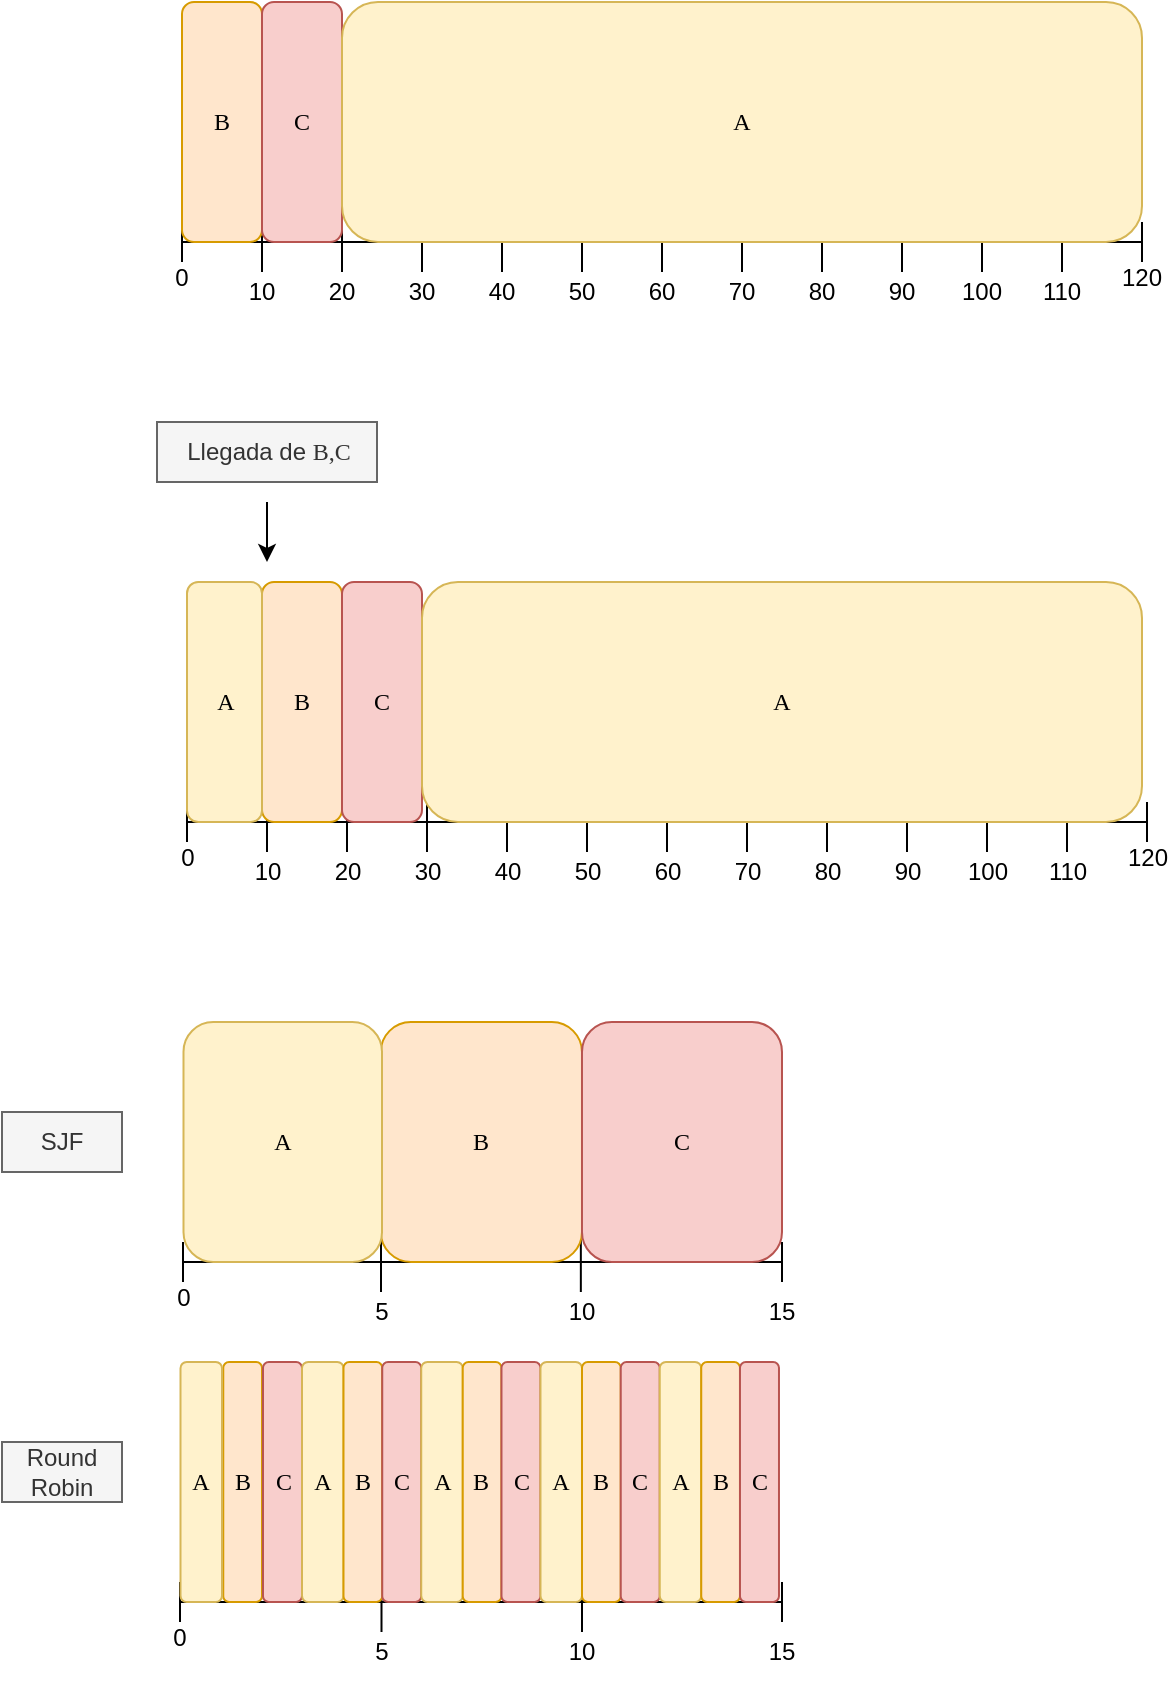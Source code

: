 <mxfile version="24.7.5" pages="4">
  <diagram name="Página-1" id="LgSZIwPZHX3n8RIb2UHG">
    <mxGraphModel dx="1050" dy="669" grid="1" gridSize="10" guides="1" tooltips="1" connect="1" arrows="1" fold="1" page="1" pageScale="1" pageWidth="827" pageHeight="1169" math="0" shadow="0">
      <root>
        <mxCell id="0" />
        <mxCell id="1" parent="0" />
        <mxCell id="OlrdK4PVdILElhbvQsTH-1" value="" style="shape=crossbar;whiteSpace=wrap;html=1;rounded=1;" parent="1" vertex="1">
          <mxGeometry x="160" y="310" width="480" height="20" as="geometry" />
        </mxCell>
        <mxCell id="OlrdK4PVdILElhbvQsTH-3" value="" style="endArrow=none;html=1;rounded=0;" parent="1" edge="1">
          <mxGeometry width="50" height="50" relative="1" as="geometry">
            <mxPoint x="200" y="335" as="sourcePoint" />
            <mxPoint x="200" y="305" as="targetPoint" />
          </mxGeometry>
        </mxCell>
        <mxCell id="OlrdK4PVdILElhbvQsTH-4" value="" style="endArrow=none;html=1;rounded=0;" parent="1" edge="1">
          <mxGeometry width="50" height="50" relative="1" as="geometry">
            <mxPoint x="240" y="335" as="sourcePoint" />
            <mxPoint x="240" y="305" as="targetPoint" />
          </mxGeometry>
        </mxCell>
        <mxCell id="OlrdK4PVdILElhbvQsTH-5" value="" style="endArrow=none;html=1;rounded=0;" parent="1" edge="1">
          <mxGeometry width="50" height="50" relative="1" as="geometry">
            <mxPoint x="280" y="335" as="sourcePoint" />
            <mxPoint x="280" y="305" as="targetPoint" />
          </mxGeometry>
        </mxCell>
        <mxCell id="OlrdK4PVdILElhbvQsTH-6" value="" style="endArrow=none;html=1;rounded=0;" parent="1" edge="1">
          <mxGeometry width="50" height="50" relative="1" as="geometry">
            <mxPoint x="320" y="335" as="sourcePoint" />
            <mxPoint x="320" y="305" as="targetPoint" />
          </mxGeometry>
        </mxCell>
        <mxCell id="OlrdK4PVdILElhbvQsTH-7" value="" style="endArrow=none;html=1;rounded=0;" parent="1" edge="1">
          <mxGeometry width="50" height="50" relative="1" as="geometry">
            <mxPoint x="360" y="335" as="sourcePoint" />
            <mxPoint x="360" y="305" as="targetPoint" />
          </mxGeometry>
        </mxCell>
        <mxCell id="OlrdK4PVdILElhbvQsTH-8" value="" style="endArrow=none;html=1;rounded=0;" parent="1" edge="1">
          <mxGeometry width="50" height="50" relative="1" as="geometry">
            <mxPoint x="400" y="335" as="sourcePoint" />
            <mxPoint x="400" y="305" as="targetPoint" />
          </mxGeometry>
        </mxCell>
        <mxCell id="OlrdK4PVdILElhbvQsTH-9" value="" style="endArrow=none;html=1;rounded=0;" parent="1" edge="1">
          <mxGeometry width="50" height="50" relative="1" as="geometry">
            <mxPoint x="440" y="335" as="sourcePoint" />
            <mxPoint x="440" y="305" as="targetPoint" />
          </mxGeometry>
        </mxCell>
        <mxCell id="OlrdK4PVdILElhbvQsTH-10" value="" style="endArrow=none;html=1;rounded=0;" parent="1" edge="1">
          <mxGeometry width="50" height="50" relative="1" as="geometry">
            <mxPoint x="480" y="335" as="sourcePoint" />
            <mxPoint x="480" y="305" as="targetPoint" />
          </mxGeometry>
        </mxCell>
        <mxCell id="OlrdK4PVdILElhbvQsTH-11" value="" style="endArrow=none;html=1;rounded=0;" parent="1" edge="1">
          <mxGeometry width="50" height="50" relative="1" as="geometry">
            <mxPoint x="520" y="335" as="sourcePoint" />
            <mxPoint x="520" y="305" as="targetPoint" />
          </mxGeometry>
        </mxCell>
        <mxCell id="OlrdK4PVdILElhbvQsTH-12" value="" style="endArrow=none;html=1;rounded=0;" parent="1" edge="1">
          <mxGeometry width="50" height="50" relative="1" as="geometry">
            <mxPoint x="560" y="335" as="sourcePoint" />
            <mxPoint x="560" y="305" as="targetPoint" />
          </mxGeometry>
        </mxCell>
        <mxCell id="OlrdK4PVdILElhbvQsTH-14" value="&lt;font face=&quot;Lucida Console&quot;&gt;B&lt;/font&gt;" style="rounded=1;whiteSpace=wrap;html=1;fillColor=#ffe6cc;strokeColor=#d79b00;" parent="1" vertex="1">
          <mxGeometry x="160" y="200" width="40" height="120" as="geometry" />
        </mxCell>
        <mxCell id="OlrdK4PVdILElhbvQsTH-15" value="&lt;font face=&quot;Lucida Console&quot;&gt;C&lt;/font&gt;" style="rounded=1;whiteSpace=wrap;html=1;fillColor=#f8cecc;strokeColor=#b85450;" parent="1" vertex="1">
          <mxGeometry x="200" y="200" width="40" height="120" as="geometry" />
        </mxCell>
        <mxCell id="OlrdK4PVdILElhbvQsTH-16" value="10" style="text;html=1;align=center;verticalAlign=middle;whiteSpace=wrap;rounded=0;" parent="1" vertex="1">
          <mxGeometry x="190" y="330" width="20" height="30" as="geometry" />
        </mxCell>
        <mxCell id="OlrdK4PVdILElhbvQsTH-18" value="20" style="text;html=1;align=center;verticalAlign=middle;whiteSpace=wrap;rounded=0;" parent="1" vertex="1">
          <mxGeometry x="230" y="330" width="20" height="30" as="geometry" />
        </mxCell>
        <mxCell id="OlrdK4PVdILElhbvQsTH-19" value="30" style="text;html=1;align=center;verticalAlign=middle;whiteSpace=wrap;rounded=0;" parent="1" vertex="1">
          <mxGeometry x="270" y="330" width="20" height="30" as="geometry" />
        </mxCell>
        <mxCell id="OlrdK4PVdILElhbvQsTH-20" value="40" style="text;html=1;align=center;verticalAlign=middle;whiteSpace=wrap;rounded=0;" parent="1" vertex="1">
          <mxGeometry x="310" y="330" width="20" height="30" as="geometry" />
        </mxCell>
        <mxCell id="OlrdK4PVdILElhbvQsTH-21" value="50" style="text;html=1;align=center;verticalAlign=middle;whiteSpace=wrap;rounded=0;" parent="1" vertex="1">
          <mxGeometry x="350" y="330" width="20" height="30" as="geometry" />
        </mxCell>
        <mxCell id="OlrdK4PVdILElhbvQsTH-22" value="60" style="text;html=1;align=center;verticalAlign=middle;whiteSpace=wrap;rounded=0;" parent="1" vertex="1">
          <mxGeometry x="390" y="330" width="20" height="30" as="geometry" />
        </mxCell>
        <mxCell id="OlrdK4PVdILElhbvQsTH-23" value="70" style="text;html=1;align=center;verticalAlign=middle;whiteSpace=wrap;rounded=0;" parent="1" vertex="1">
          <mxGeometry x="430" y="330" width="20" height="30" as="geometry" />
        </mxCell>
        <mxCell id="OlrdK4PVdILElhbvQsTH-24" value="80" style="text;html=1;align=center;verticalAlign=middle;whiteSpace=wrap;rounded=0;" parent="1" vertex="1">
          <mxGeometry x="470" y="330" width="20" height="30" as="geometry" />
        </mxCell>
        <mxCell id="OlrdK4PVdILElhbvQsTH-25" value="90" style="text;html=1;align=center;verticalAlign=middle;whiteSpace=wrap;rounded=0;" parent="1" vertex="1">
          <mxGeometry x="510" y="330" width="20" height="30" as="geometry" />
        </mxCell>
        <mxCell id="OlrdK4PVdILElhbvQsTH-26" value="100" style="text;html=1;align=center;verticalAlign=middle;whiteSpace=wrap;rounded=0;" parent="1" vertex="1">
          <mxGeometry x="550" y="330" width="20" height="30" as="geometry" />
        </mxCell>
        <mxCell id="OlrdK4PVdILElhbvQsTH-27" value="0" style="text;html=1;align=center;verticalAlign=middle;whiteSpace=wrap;rounded=0;" parent="1" vertex="1">
          <mxGeometry x="150" y="323" width="20" height="30" as="geometry" />
        </mxCell>
        <mxCell id="OlrdK4PVdILElhbvQsTH-28" value="" style="endArrow=none;html=1;rounded=0;" parent="1" edge="1">
          <mxGeometry width="50" height="50" relative="1" as="geometry">
            <mxPoint x="600" y="335" as="sourcePoint" />
            <mxPoint x="600" y="305" as="targetPoint" />
          </mxGeometry>
        </mxCell>
        <mxCell id="OlrdK4PVdILElhbvQsTH-30" value="110" style="text;html=1;align=center;verticalAlign=middle;whiteSpace=wrap;rounded=0;" parent="1" vertex="1">
          <mxGeometry x="590" y="330" width="20" height="30" as="geometry" />
        </mxCell>
        <mxCell id="OlrdK4PVdILElhbvQsTH-31" value="120" style="text;html=1;align=center;verticalAlign=middle;whiteSpace=wrap;rounded=0;" parent="1" vertex="1">
          <mxGeometry x="630" y="323" width="20" height="30" as="geometry" />
        </mxCell>
        <mxCell id="OlrdK4PVdILElhbvQsTH-13" value="&lt;font face=&quot;Lucida Console&quot;&gt;A&lt;/font&gt;" style="rounded=1;whiteSpace=wrap;html=1;fillColor=#fff2cc;strokeColor=#d6b656;" parent="1" vertex="1">
          <mxGeometry x="240" y="200" width="400" height="120" as="geometry" />
        </mxCell>
        <mxCell id="OlrdK4PVdILElhbvQsTH-32" value="" style="shape=crossbar;whiteSpace=wrap;html=1;rounded=1;" parent="1" vertex="1">
          <mxGeometry x="162.5" y="600" width="480" height="20" as="geometry" />
        </mxCell>
        <mxCell id="OlrdK4PVdILElhbvQsTH-33" value="" style="endArrow=none;html=1;rounded=0;" parent="1" edge="1">
          <mxGeometry width="50" height="50" relative="1" as="geometry">
            <mxPoint x="202.5" y="625" as="sourcePoint" />
            <mxPoint x="202.5" y="595" as="targetPoint" />
          </mxGeometry>
        </mxCell>
        <mxCell id="OlrdK4PVdILElhbvQsTH-34" value="" style="endArrow=none;html=1;rounded=0;" parent="1" edge="1">
          <mxGeometry width="50" height="50" relative="1" as="geometry">
            <mxPoint x="242.5" y="625" as="sourcePoint" />
            <mxPoint x="242.5" y="595" as="targetPoint" />
          </mxGeometry>
        </mxCell>
        <mxCell id="OlrdK4PVdILElhbvQsTH-35" value="" style="endArrow=none;html=1;rounded=0;" parent="1" edge="1">
          <mxGeometry width="50" height="50" relative="1" as="geometry">
            <mxPoint x="282.5" y="625" as="sourcePoint" />
            <mxPoint x="282.5" y="595" as="targetPoint" />
          </mxGeometry>
        </mxCell>
        <mxCell id="OlrdK4PVdILElhbvQsTH-36" value="" style="endArrow=none;html=1;rounded=0;" parent="1" edge="1">
          <mxGeometry width="50" height="50" relative="1" as="geometry">
            <mxPoint x="322.5" y="625" as="sourcePoint" />
            <mxPoint x="322.5" y="595" as="targetPoint" />
          </mxGeometry>
        </mxCell>
        <mxCell id="OlrdK4PVdILElhbvQsTH-37" value="" style="endArrow=none;html=1;rounded=0;" parent="1" edge="1">
          <mxGeometry width="50" height="50" relative="1" as="geometry">
            <mxPoint x="362.5" y="625" as="sourcePoint" />
            <mxPoint x="362.5" y="595" as="targetPoint" />
          </mxGeometry>
        </mxCell>
        <mxCell id="OlrdK4PVdILElhbvQsTH-38" value="" style="endArrow=none;html=1;rounded=0;" parent="1" edge="1">
          <mxGeometry width="50" height="50" relative="1" as="geometry">
            <mxPoint x="402.5" y="625" as="sourcePoint" />
            <mxPoint x="402.5" y="595" as="targetPoint" />
          </mxGeometry>
        </mxCell>
        <mxCell id="OlrdK4PVdILElhbvQsTH-39" value="" style="endArrow=none;html=1;rounded=0;" parent="1" edge="1">
          <mxGeometry width="50" height="50" relative="1" as="geometry">
            <mxPoint x="442.5" y="625" as="sourcePoint" />
            <mxPoint x="442.5" y="595" as="targetPoint" />
          </mxGeometry>
        </mxCell>
        <mxCell id="OlrdK4PVdILElhbvQsTH-40" value="" style="endArrow=none;html=1;rounded=0;" parent="1" edge="1">
          <mxGeometry width="50" height="50" relative="1" as="geometry">
            <mxPoint x="482.5" y="625" as="sourcePoint" />
            <mxPoint x="482.5" y="595" as="targetPoint" />
          </mxGeometry>
        </mxCell>
        <mxCell id="OlrdK4PVdILElhbvQsTH-41" value="" style="endArrow=none;html=1;rounded=0;" parent="1" edge="1">
          <mxGeometry width="50" height="50" relative="1" as="geometry">
            <mxPoint x="522.5" y="625" as="sourcePoint" />
            <mxPoint x="522.5" y="595" as="targetPoint" />
          </mxGeometry>
        </mxCell>
        <mxCell id="OlrdK4PVdILElhbvQsTH-42" value="" style="endArrow=none;html=1;rounded=0;" parent="1" edge="1">
          <mxGeometry width="50" height="50" relative="1" as="geometry">
            <mxPoint x="562.5" y="625" as="sourcePoint" />
            <mxPoint x="562.5" y="595" as="targetPoint" />
          </mxGeometry>
        </mxCell>
        <mxCell id="OlrdK4PVdILElhbvQsTH-43" value="&lt;font face=&quot;Lucida Console&quot;&gt;B&lt;/font&gt;" style="rounded=1;whiteSpace=wrap;html=1;fillColor=#ffe6cc;strokeColor=#d79b00;" parent="1" vertex="1">
          <mxGeometry x="200" y="490" width="40" height="120" as="geometry" />
        </mxCell>
        <mxCell id="OlrdK4PVdILElhbvQsTH-44" value="&lt;font face=&quot;Lucida Console&quot;&gt;C&lt;/font&gt;" style="rounded=1;whiteSpace=wrap;html=1;fillColor=#f8cecc;strokeColor=#b85450;" parent="1" vertex="1">
          <mxGeometry x="240" y="490" width="40" height="120" as="geometry" />
        </mxCell>
        <mxCell id="OlrdK4PVdILElhbvQsTH-45" value="10" style="text;html=1;align=center;verticalAlign=middle;whiteSpace=wrap;rounded=0;" parent="1" vertex="1">
          <mxGeometry x="192.5" y="620" width="20" height="30" as="geometry" />
        </mxCell>
        <mxCell id="OlrdK4PVdILElhbvQsTH-46" value="20" style="text;html=1;align=center;verticalAlign=middle;whiteSpace=wrap;rounded=0;" parent="1" vertex="1">
          <mxGeometry x="232.5" y="620" width="20" height="30" as="geometry" />
        </mxCell>
        <mxCell id="OlrdK4PVdILElhbvQsTH-47" value="30" style="text;html=1;align=center;verticalAlign=middle;whiteSpace=wrap;rounded=0;" parent="1" vertex="1">
          <mxGeometry x="272.5" y="620" width="20" height="30" as="geometry" />
        </mxCell>
        <mxCell id="OlrdK4PVdILElhbvQsTH-48" value="40" style="text;html=1;align=center;verticalAlign=middle;whiteSpace=wrap;rounded=0;" parent="1" vertex="1">
          <mxGeometry x="312.5" y="620" width="20" height="30" as="geometry" />
        </mxCell>
        <mxCell id="OlrdK4PVdILElhbvQsTH-49" value="50" style="text;html=1;align=center;verticalAlign=middle;whiteSpace=wrap;rounded=0;" parent="1" vertex="1">
          <mxGeometry x="352.5" y="620" width="20" height="30" as="geometry" />
        </mxCell>
        <mxCell id="OlrdK4PVdILElhbvQsTH-50" value="60" style="text;html=1;align=center;verticalAlign=middle;whiteSpace=wrap;rounded=0;" parent="1" vertex="1">
          <mxGeometry x="392.5" y="620" width="20" height="30" as="geometry" />
        </mxCell>
        <mxCell id="OlrdK4PVdILElhbvQsTH-51" value="70" style="text;html=1;align=center;verticalAlign=middle;whiteSpace=wrap;rounded=0;" parent="1" vertex="1">
          <mxGeometry x="432.5" y="620" width="20" height="30" as="geometry" />
        </mxCell>
        <mxCell id="OlrdK4PVdILElhbvQsTH-52" value="80" style="text;html=1;align=center;verticalAlign=middle;whiteSpace=wrap;rounded=0;" parent="1" vertex="1">
          <mxGeometry x="472.5" y="620" width="20" height="30" as="geometry" />
        </mxCell>
        <mxCell id="OlrdK4PVdILElhbvQsTH-53" value="90" style="text;html=1;align=center;verticalAlign=middle;whiteSpace=wrap;rounded=0;" parent="1" vertex="1">
          <mxGeometry x="512.5" y="620" width="20" height="30" as="geometry" />
        </mxCell>
        <mxCell id="OlrdK4PVdILElhbvQsTH-54" value="100" style="text;html=1;align=center;verticalAlign=middle;whiteSpace=wrap;rounded=0;" parent="1" vertex="1">
          <mxGeometry x="552.5" y="620" width="20" height="30" as="geometry" />
        </mxCell>
        <mxCell id="OlrdK4PVdILElhbvQsTH-55" value="0" style="text;html=1;align=center;verticalAlign=middle;whiteSpace=wrap;rounded=0;" parent="1" vertex="1">
          <mxGeometry x="152.5" y="613" width="20" height="30" as="geometry" />
        </mxCell>
        <mxCell id="OlrdK4PVdILElhbvQsTH-56" value="" style="endArrow=none;html=1;rounded=0;" parent="1" edge="1">
          <mxGeometry width="50" height="50" relative="1" as="geometry">
            <mxPoint x="602.5" y="625" as="sourcePoint" />
            <mxPoint x="602.5" y="595" as="targetPoint" />
          </mxGeometry>
        </mxCell>
        <mxCell id="OlrdK4PVdILElhbvQsTH-57" value="110" style="text;html=1;align=center;verticalAlign=middle;whiteSpace=wrap;rounded=0;" parent="1" vertex="1">
          <mxGeometry x="592.5" y="620" width="20" height="30" as="geometry" />
        </mxCell>
        <mxCell id="OlrdK4PVdILElhbvQsTH-58" value="120" style="text;html=1;align=center;verticalAlign=middle;whiteSpace=wrap;rounded=0;" parent="1" vertex="1">
          <mxGeometry x="632.5" y="613" width="20" height="30" as="geometry" />
        </mxCell>
        <mxCell id="OlrdK4PVdILElhbvQsTH-59" value="&lt;font face=&quot;Lucida Console&quot;&gt;A&lt;/font&gt;" style="rounded=1;whiteSpace=wrap;html=1;fillColor=#fff2cc;strokeColor=#d6b656;" parent="1" vertex="1">
          <mxGeometry x="162.5" y="490" width="37.5" height="120" as="geometry" />
        </mxCell>
        <mxCell id="OlrdK4PVdILElhbvQsTH-60" value="" style="endArrow=classic;html=1;rounded=0;" parent="1" edge="1">
          <mxGeometry width="50" height="50" relative="1" as="geometry">
            <mxPoint x="202.5" y="450" as="sourcePoint" />
            <mxPoint x="202.5" y="480" as="targetPoint" />
          </mxGeometry>
        </mxCell>
        <mxCell id="OlrdK4PVdILElhbvQsTH-61" value="Llegada de &lt;font face=&quot;Lucida Console&quot;&gt;B,C&lt;/font&gt;" style="text;html=1;align=center;verticalAlign=middle;resizable=0;points=[];autosize=1;strokeColor=#666666;fillColor=#f5f5f5;fontColor=#333333;" parent="1" vertex="1">
          <mxGeometry x="147.5" y="410" width="110" height="30" as="geometry" />
        </mxCell>
        <mxCell id="UTaSmqQbQFND8Rc4DFwr-1" value="&lt;font face=&quot;Lucida Console&quot;&gt;A&lt;/font&gt;" style="rounded=1;whiteSpace=wrap;html=1;fillColor=#fff2cc;strokeColor=#d6b656;" vertex="1" parent="1">
          <mxGeometry x="280" y="490" width="360" height="120" as="geometry" />
        </mxCell>
        <mxCell id="UTaSmqQbQFND8Rc4DFwr-2" value="" style="shape=crossbar;whiteSpace=wrap;html=1;rounded=1;" vertex="1" parent="1">
          <mxGeometry x="160.5" y="820" width="299.5" height="20" as="geometry" />
        </mxCell>
        <mxCell id="UTaSmqQbQFND8Rc4DFwr-4" value="" style="endArrow=none;html=1;rounded=0;" edge="1" parent="1">
          <mxGeometry width="50" height="50" relative="1" as="geometry">
            <mxPoint x="259.5" y="845" as="sourcePoint" />
            <mxPoint x="259.5" y="815" as="targetPoint" />
          </mxGeometry>
        </mxCell>
        <mxCell id="UTaSmqQbQFND8Rc4DFwr-6" value="" style="endArrow=none;html=1;rounded=0;" edge="1" parent="1">
          <mxGeometry width="50" height="50" relative="1" as="geometry">
            <mxPoint x="359.42" y="845" as="sourcePoint" />
            <mxPoint x="359.42" y="815" as="targetPoint" />
          </mxGeometry>
        </mxCell>
        <mxCell id="UTaSmqQbQFND8Rc4DFwr-13" value="&lt;font face=&quot;Lucida Console&quot;&gt;B&lt;/font&gt;" style="rounded=1;whiteSpace=wrap;html=1;fillColor=#ffe6cc;strokeColor=#d79b00;" vertex="1" parent="1">
          <mxGeometry x="259.37" y="710" width="100.63" height="120" as="geometry" />
        </mxCell>
        <mxCell id="UTaSmqQbQFND8Rc4DFwr-14" value="&lt;font face=&quot;Lucida Console&quot;&gt;C&lt;/font&gt;" style="rounded=1;whiteSpace=wrap;html=1;fillColor=#f8cecc;strokeColor=#b85450;" vertex="1" parent="1">
          <mxGeometry x="359.99" y="710" width="100.01" height="120" as="geometry" />
        </mxCell>
        <mxCell id="UTaSmqQbQFND8Rc4DFwr-16" value="5" style="text;html=1;align=center;verticalAlign=middle;whiteSpace=wrap;rounded=0;" vertex="1" parent="1">
          <mxGeometry x="249.75" y="840" width="20" height="30" as="geometry" />
        </mxCell>
        <mxCell id="UTaSmqQbQFND8Rc4DFwr-18" value="10" style="text;html=1;align=center;verticalAlign=middle;whiteSpace=wrap;rounded=0;" vertex="1" parent="1">
          <mxGeometry x="350" y="840" width="20" height="30" as="geometry" />
        </mxCell>
        <mxCell id="UTaSmqQbQFND8Rc4DFwr-20" value="15" style="text;html=1;align=center;verticalAlign=middle;whiteSpace=wrap;rounded=0;" vertex="1" parent="1">
          <mxGeometry x="450" y="840" width="20" height="30" as="geometry" />
        </mxCell>
        <mxCell id="UTaSmqQbQFND8Rc4DFwr-25" value="0" style="text;html=1;align=center;verticalAlign=middle;whiteSpace=wrap;rounded=0;" vertex="1" parent="1">
          <mxGeometry x="150.5" y="833" width="20" height="30" as="geometry" />
        </mxCell>
        <mxCell id="UTaSmqQbQFND8Rc4DFwr-29" value="&lt;font face=&quot;Lucida Console&quot;&gt;A&lt;/font&gt;" style="rounded=1;whiteSpace=wrap;html=1;fillColor=#fff2cc;strokeColor=#d6b656;" vertex="1" parent="1">
          <mxGeometry x="160.75" y="710" width="99.25" height="120" as="geometry" />
        </mxCell>
        <mxCell id="UTaSmqQbQFND8Rc4DFwr-30" value="" style="shape=crossbar;whiteSpace=wrap;html=1;rounded=1;" vertex="1" parent="1">
          <mxGeometry x="159" y="990" width="301" height="20" as="geometry" />
        </mxCell>
        <mxCell id="UTaSmqQbQFND8Rc4DFwr-32" value="" style="endArrow=none;html=1;rounded=0;" edge="1" parent="1">
          <mxGeometry width="50" height="50" relative="1" as="geometry">
            <mxPoint x="259.75" y="1015" as="sourcePoint" />
            <mxPoint x="259.75" y="985" as="targetPoint" />
          </mxGeometry>
        </mxCell>
        <mxCell id="UTaSmqQbQFND8Rc4DFwr-34" value="" style="endArrow=none;html=1;rounded=0;" edge="1" parent="1">
          <mxGeometry width="50" height="50" relative="1" as="geometry">
            <mxPoint x="360" y="1015" as="sourcePoint" />
            <mxPoint x="360" y="985" as="targetPoint" />
          </mxGeometry>
        </mxCell>
        <mxCell id="UTaSmqQbQFND8Rc4DFwr-38" value="&lt;font face=&quot;Lucida Console&quot;&gt;B&lt;/font&gt;" style="rounded=1;whiteSpace=wrap;html=1;fillColor=#ffe6cc;strokeColor=#d79b00;" vertex="1" parent="1">
          <mxGeometry x="180.63" y="880" width="19.37" height="120" as="geometry" />
        </mxCell>
        <mxCell id="UTaSmqQbQFND8Rc4DFwr-39" value="&lt;font face=&quot;Lucida Console&quot;&gt;C&lt;/font&gt;" style="rounded=1;whiteSpace=wrap;html=1;fillColor=#f8cecc;strokeColor=#b85450;" vertex="1" parent="1">
          <mxGeometry x="200.5" y="880" width="19.5" height="120" as="geometry" />
        </mxCell>
        <mxCell id="UTaSmqQbQFND8Rc4DFwr-40" value="5" style="text;html=1;align=center;verticalAlign=middle;whiteSpace=wrap;rounded=0;" vertex="1" parent="1">
          <mxGeometry x="249.75" y="1010" width="20" height="30" as="geometry" />
        </mxCell>
        <mxCell id="UTaSmqQbQFND8Rc4DFwr-41" value="10" style="text;html=1;align=center;verticalAlign=middle;whiteSpace=wrap;rounded=0;" vertex="1" parent="1">
          <mxGeometry x="350" y="1010" width="20" height="30" as="geometry" />
        </mxCell>
        <mxCell id="UTaSmqQbQFND8Rc4DFwr-42" value="15" style="text;html=1;align=center;verticalAlign=middle;whiteSpace=wrap;rounded=0;" vertex="1" parent="1">
          <mxGeometry x="450" y="1010" width="20" height="30" as="geometry" />
        </mxCell>
        <mxCell id="UTaSmqQbQFND8Rc4DFwr-43" value="0" style="text;html=1;align=center;verticalAlign=middle;whiteSpace=wrap;rounded=0;" vertex="1" parent="1">
          <mxGeometry x="149" y="1003" width="20" height="30" as="geometry" />
        </mxCell>
        <mxCell id="UTaSmqQbQFND8Rc4DFwr-44" value="&lt;font face=&quot;Lucida Console&quot;&gt;A&lt;/font&gt;" style="rounded=1;whiteSpace=wrap;html=1;fillColor=#fff2cc;strokeColor=#d6b656;" vertex="1" parent="1">
          <mxGeometry x="159.25" y="880" width="20.75" height="120" as="geometry" />
        </mxCell>
        <mxCell id="UTaSmqQbQFND8Rc4DFwr-45" value="&lt;font face=&quot;Lucida Console&quot;&gt;A&lt;/font&gt;" style="rounded=1;whiteSpace=wrap;html=1;fillColor=#fff2cc;strokeColor=#d6b656;" vertex="1" parent="1">
          <mxGeometry x="220" y="880" width="20.75" height="120" as="geometry" />
        </mxCell>
        <mxCell id="UTaSmqQbQFND8Rc4DFwr-48" value="&lt;font face=&quot;Lucida Console&quot;&gt;B&lt;/font&gt;" style="rounded=1;whiteSpace=wrap;html=1;fillColor=#ffe6cc;strokeColor=#d79b00;" vertex="1" parent="1">
          <mxGeometry x="240.75" y="880" width="19.37" height="120" as="geometry" />
        </mxCell>
        <mxCell id="UTaSmqQbQFND8Rc4DFwr-49" value="&lt;font face=&quot;Lucida Console&quot;&gt;C&lt;/font&gt;" style="rounded=1;whiteSpace=wrap;html=1;fillColor=#f8cecc;strokeColor=#b85450;" vertex="1" parent="1">
          <mxGeometry x="260.12" y="880" width="19.5" height="120" as="geometry" />
        </mxCell>
        <mxCell id="UTaSmqQbQFND8Rc4DFwr-50" value="&lt;font face=&quot;Lucida Console&quot;&gt;A&lt;/font&gt;" style="rounded=1;whiteSpace=wrap;html=1;fillColor=#fff2cc;strokeColor=#d6b656;" vertex="1" parent="1">
          <mxGeometry x="279.62" y="880" width="20.75" height="120" as="geometry" />
        </mxCell>
        <mxCell id="UTaSmqQbQFND8Rc4DFwr-51" value="&lt;font face=&quot;Lucida Console&quot;&gt;B&lt;/font&gt;" style="rounded=1;whiteSpace=wrap;html=1;fillColor=#ffe6cc;strokeColor=#d79b00;" vertex="1" parent="1">
          <mxGeometry x="300.37" y="880" width="19.37" height="120" as="geometry" />
        </mxCell>
        <mxCell id="UTaSmqQbQFND8Rc4DFwr-52" value="&lt;font face=&quot;Lucida Console&quot;&gt;C&lt;/font&gt;" style="rounded=1;whiteSpace=wrap;html=1;fillColor=#f8cecc;strokeColor=#b85450;" vertex="1" parent="1">
          <mxGeometry x="319.74" y="880" width="19.5" height="120" as="geometry" />
        </mxCell>
        <mxCell id="UTaSmqQbQFND8Rc4DFwr-53" value="&lt;font face=&quot;Lucida Console&quot;&gt;A&lt;/font&gt;" style="rounded=1;whiteSpace=wrap;html=1;fillColor=#fff2cc;strokeColor=#d6b656;" vertex="1" parent="1">
          <mxGeometry x="339.24" y="880" width="20.75" height="120" as="geometry" />
        </mxCell>
        <mxCell id="UTaSmqQbQFND8Rc4DFwr-54" value="&lt;font face=&quot;Lucida Console&quot;&gt;B&lt;/font&gt;" style="rounded=1;whiteSpace=wrap;html=1;fillColor=#ffe6cc;strokeColor=#d79b00;" vertex="1" parent="1">
          <mxGeometry x="360" y="880" width="19.37" height="120" as="geometry" />
        </mxCell>
        <mxCell id="UTaSmqQbQFND8Rc4DFwr-55" value="&lt;font face=&quot;Lucida Console&quot;&gt;C&lt;/font&gt;" style="rounded=1;whiteSpace=wrap;html=1;fillColor=#f8cecc;strokeColor=#b85450;" vertex="1" parent="1">
          <mxGeometry x="379.37" y="880" width="19.5" height="120" as="geometry" />
        </mxCell>
        <mxCell id="UTaSmqQbQFND8Rc4DFwr-56" value="&lt;font face=&quot;Lucida Console&quot;&gt;A&lt;/font&gt;" style="rounded=1;whiteSpace=wrap;html=1;fillColor=#fff2cc;strokeColor=#d6b656;" vertex="1" parent="1">
          <mxGeometry x="398.87" y="880" width="20.75" height="120" as="geometry" />
        </mxCell>
        <mxCell id="UTaSmqQbQFND8Rc4DFwr-57" value="&lt;font face=&quot;Lucida Console&quot;&gt;B&lt;/font&gt;" style="rounded=1;whiteSpace=wrap;html=1;fillColor=#ffe6cc;strokeColor=#d79b00;" vertex="1" parent="1">
          <mxGeometry x="419.62" y="880" width="19.37" height="120" as="geometry" />
        </mxCell>
        <mxCell id="UTaSmqQbQFND8Rc4DFwr-58" value="&lt;font face=&quot;Lucida Console&quot;&gt;C&lt;/font&gt;" style="rounded=1;whiteSpace=wrap;html=1;fillColor=#f8cecc;strokeColor=#b85450;" vertex="1" parent="1">
          <mxGeometry x="438.99" y="880" width="19.5" height="120" as="geometry" />
        </mxCell>
        <mxCell id="UTaSmqQbQFND8Rc4DFwr-59" value="SJF" style="text;html=1;align=center;verticalAlign=middle;whiteSpace=wrap;rounded=0;fillColor=#f5f5f5;fontColor=#333333;strokeColor=#666666;" vertex="1" parent="1">
          <mxGeometry x="70" y="755" width="60" height="30" as="geometry" />
        </mxCell>
        <mxCell id="UTaSmqQbQFND8Rc4DFwr-60" value="Round&lt;div&gt;Robin&lt;/div&gt;" style="text;html=1;align=center;verticalAlign=middle;whiteSpace=wrap;rounded=0;fillColor=#f5f5f5;fontColor=#333333;strokeColor=#666666;" vertex="1" parent="1">
          <mxGeometry x="70" y="920" width="60" height="30" as="geometry" />
        </mxCell>
      </root>
    </mxGraphModel>
  </diagram>
  <diagram id="p7VXdnFY7JI430OSjV61" name="Página-2">
    <mxGraphModel dx="1050" dy="669" grid="1" gridSize="10" guides="1" tooltips="1" connect="1" arrows="1" fold="1" page="1" pageScale="1" pageWidth="827" pageHeight="1169" math="0" shadow="0">
      <root>
        <mxCell id="0" />
        <mxCell id="1" parent="0" />
        <mxCell id="XL9J9da8sM1dqb_eJxk7-1" value="&lt;div&gt;&lt;br&gt;&lt;/div&gt;&lt;div&gt;&lt;b&gt;free()&lt;/b&gt;&lt;/div&gt;" style="rounded=0;whiteSpace=wrap;html=1;fillColor=#f5f5f5;fontColor=#333333;strokeColor=#666666;" vertex="1" parent="1">
          <mxGeometry x="240" y="200" width="160" height="240" as="geometry" />
        </mxCell>
        <mxCell id="XL9J9da8sM1dqb_eJxk7-11" style="edgeStyle=orthogonalEdgeStyle;rounded=0;orthogonalLoop=1;jettySize=auto;html=1;exitX=1;exitY=0.5;exitDx=0;exitDy=0;entryX=0;entryY=0.5;entryDx=0;entryDy=0;" edge="1" parent="1" source="XL9J9da8sM1dqb_eJxk7-2" target="XL9J9da8sM1dqb_eJxk7-8">
          <mxGeometry relative="1" as="geometry" />
        </mxCell>
        <mxCell id="XL9J9da8sM1dqb_eJxk7-2" value="&lt;b&gt;Código del Programa&lt;/b&gt;" style="rounded=0;whiteSpace=wrap;html=1;fillColor=#ffe6cc;strokeColor=#d79b00;" vertex="1" parent="1">
          <mxGeometry x="240" y="120" width="160" height="40" as="geometry" />
        </mxCell>
        <mxCell id="XL9J9da8sM1dqb_eJxk7-12" style="edgeStyle=orthogonalEdgeStyle;rounded=0;orthogonalLoop=1;jettySize=auto;html=1;exitX=1;exitY=0.5;exitDx=0;exitDy=0;entryX=0;entryY=0.5;entryDx=0;entryDy=0;" edge="1" parent="1" source="XL9J9da8sM1dqb_eJxk7-3" target="XL9J9da8sM1dqb_eJxk7-9">
          <mxGeometry relative="1" as="geometry" />
        </mxCell>
        <mxCell id="XL9J9da8sM1dqb_eJxk7-3" value="&lt;b&gt;Heap&lt;/b&gt;" style="rounded=0;whiteSpace=wrap;html=1;fillColor=#fff2cc;strokeColor=#d6b656;" vertex="1" parent="1">
          <mxGeometry x="240" y="160" width="160" height="40" as="geometry" />
        </mxCell>
        <mxCell id="XL9J9da8sM1dqb_eJxk7-13" style="edgeStyle=orthogonalEdgeStyle;rounded=0;orthogonalLoop=1;jettySize=auto;html=1;exitX=1;exitY=0.5;exitDx=0;exitDy=0;entryX=0;entryY=0.5;entryDx=0;entryDy=0;" edge="1" parent="1" source="XL9J9da8sM1dqb_eJxk7-4" target="XL9J9da8sM1dqb_eJxk7-10">
          <mxGeometry relative="1" as="geometry" />
        </mxCell>
        <mxCell id="XL9J9da8sM1dqb_eJxk7-4" value="&lt;b&gt;Stack&lt;/b&gt;" style="rounded=0;whiteSpace=wrap;html=1;fillColor=#f8cecc;strokeColor=#b85450;" vertex="1" parent="1">
          <mxGeometry x="240" y="440" width="160" height="40" as="geometry" />
        </mxCell>
        <mxCell id="XL9J9da8sM1dqb_eJxk7-6" value="" style="endArrow=classic;html=1;rounded=0;" edge="1" parent="1">
          <mxGeometry width="50" height="50" relative="1" as="geometry">
            <mxPoint x="319.5" y="200" as="sourcePoint" />
            <mxPoint x="319.5" y="290" as="targetPoint" />
          </mxGeometry>
        </mxCell>
        <mxCell id="XL9J9da8sM1dqb_eJxk7-7" value="" style="endArrow=classic;html=1;rounded=0;" edge="1" parent="1">
          <mxGeometry width="50" height="50" relative="1" as="geometry">
            <mxPoint x="319.5" y="440" as="sourcePoint" />
            <mxPoint x="319.5" y="360" as="targetPoint" />
          </mxGeometry>
        </mxCell>
        <mxCell id="XL9J9da8sM1dqb_eJxk7-8" value="Código, fragmento estático, cantidad de memoria no variable durante la ejecución.&amp;nbsp;" style="text;html=1;align=left;verticalAlign=middle;whiteSpace=wrap;rounded=0;" vertex="1" parent="1">
          <mxGeometry x="414" y="125" width="256" height="30" as="geometry" />
        </mxCell>
        <mxCell id="XL9J9da8sM1dqb_eJxk7-9" value="Datos de malloc(), estructuras dinámicas, crece positivamente." style="text;html=1;align=left;verticalAlign=middle;whiteSpace=wrap;rounded=0;" vertex="1" parent="1">
          <mxGeometry x="414" y="165" width="256" height="30" as="geometry" />
        </mxCell>
        <mxCell id="XL9J9da8sM1dqb_eJxk7-10" value="Variables locales, argumentos de rutinas, valores de retorno, Crece negativamente." style="text;html=1;align=left;verticalAlign=middle;whiteSpace=wrap;rounded=0;" vertex="1" parent="1">
          <mxGeometry x="414" y="445" width="256" height="30" as="geometry" />
        </mxCell>
      </root>
    </mxGraphModel>
  </diagram>
  <diagram id="7J_cdJdcZVwYcruPF4wZ" name="Página-3">
    <mxGraphModel dx="1050" dy="669" grid="1" gridSize="10" guides="1" tooltips="1" connect="1" arrows="1" fold="1" page="1" pageScale="1" pageWidth="827" pageHeight="1169" math="0" shadow="0">
      <root>
        <mxCell id="0" />
        <mxCell id="1" parent="0" />
        <mxCell id="8wGgMZ1bW5ZuI7N0N3XO-4" style="edgeStyle=orthogonalEdgeStyle;rounded=0;orthogonalLoop=1;jettySize=auto;html=1;exitX=1;exitY=0.5;exitDx=0;exitDy=0;" parent="1" source="8wGgMZ1bW5ZuI7N0N3XO-1" edge="1">
          <mxGeometry relative="1" as="geometry">
            <mxPoint x="440" y="220" as="targetPoint" />
          </mxGeometry>
        </mxCell>
        <mxCell id="8wGgMZ1bW5ZuI7N0N3XO-1" value="&lt;blockquote style=&quot;margin: 0 0 0 40px; border: none; padding: 0px;&quot;&gt;void func() {&lt;blockquote style=&quot;margin: 0 0 0 40px; border: none; padding: 0px;&quot;&gt;int x = 3000;&lt;/blockquote&gt;&lt;blockquote style=&quot;margin: 0 0 0 40px; border: none; padding: 0px;&quot;&gt;x = x + 3;&amp;nbsp;&lt;/blockquote&gt;&lt;blockquote style=&quot;margin: 0 0 0 40px; border: none; padding: 0px;&quot;&gt;...&lt;/blockquote&gt;&lt;/blockquote&gt;" style="text;html=1;align=left;verticalAlign=middle;whiteSpace=wrap;rounded=0;fontFamily=Lucida Console;fillColor=#f5f5f5;fontColor=#333333;strokeColor=#666666;" parent="1" vertex="1">
          <mxGeometry x="40" y="180" width="230" height="80" as="geometry" />
        </mxCell>
        <mxCell id="8wGgMZ1bW5ZuI7N0N3XO-5" value="&lt;blockquote style=&quot;margin: 0 0 0 40px; border: none; padding: 0px;&quot;&gt;128: movl 0x0(%ebx), %eax ; load&lt;br&gt;132: addl $0x03, %eax ;artimética&lt;br&gt;135: movl %eax, 0x0(%ebx) ;store&amp;nbsp;&lt;br&gt;&lt;/blockquote&gt;" style="text;html=1;align=left;verticalAlign=middle;whiteSpace=wrap;rounded=0;fontFamily=Lucida Console;fillColor=#ffe6cc;strokeColor=#d79b00;" parent="1" vertex="1">
          <mxGeometry x="440" y="180" width="310" height="80" as="geometry" />
        </mxCell>
        <mxCell id="8wGgMZ1bW5ZuI7N0N3XO-6" value="&lt;b&gt;Compilador&lt;/b&gt;" style="text;html=1;align=center;verticalAlign=middle;resizable=0;points=[];autosize=1;strokeColor=none;fillColor=none;" parent="1" vertex="1">
          <mxGeometry x="310" y="188" width="90" height="30" as="geometry" />
        </mxCell>
        <mxCell id="8wGgMZ1bW5ZuI7N0N3XO-7" value="(espacio sin uso)" style="rounded=0;whiteSpace=wrap;html=1;fillColor=#f5f5f5;fontColor=#333333;strokeColor=#666666;" parent="1" vertex="1">
          <mxGeometry x="400" y="600" width="120" height="40" as="geometry" />
        </mxCell>
        <mxCell id="8wGgMZ1bW5ZuI7N0N3XO-8" value="Sistema Operativo" style="rounded=0;whiteSpace=wrap;html=1;fillColor=#f8cecc;strokeColor=#b85450;" parent="1" vertex="1">
          <mxGeometry x="400" y="560" width="120" height="40" as="geometry" />
        </mxCell>
        <mxCell id="8wGgMZ1bW5ZuI7N0N3XO-9" value="Proceso" style="rounded=0;whiteSpace=wrap;html=1;fillColor=#dae8fc;strokeColor=#6c8ebf;" parent="1" vertex="1">
          <mxGeometry x="400" y="640" width="120" height="40" as="geometry" />
        </mxCell>
        <mxCell id="8wGgMZ1bW5ZuI7N0N3XO-10" value="(espacio sin uso)" style="rounded=0;whiteSpace=wrap;html=1;fillColor=#f5f5f5;fontColor=#333333;strokeColor=#666666;" parent="1" vertex="1">
          <mxGeometry x="400" y="680" width="120" height="40" as="geometry" />
        </mxCell>
        <mxCell id="8wGgMZ1bW5ZuI7N0N3XO-11" value="Heap" style="rounded=0;whiteSpace=wrap;html=1;fillColor=#fff2cc;strokeColor=#d6b656;" parent="1" vertex="1">
          <mxGeometry x="160" y="600" width="120" height="40" as="geometry" />
        </mxCell>
        <mxCell id="8wGgMZ1bW5ZuI7N0N3XO-12" value="Código del programa" style="rounded=0;whiteSpace=wrap;html=1;fillColor=#ffe6cc;strokeColor=#d79b00;" parent="1" vertex="1">
          <mxGeometry x="160" y="560" width="120" height="40" as="geometry" />
        </mxCell>
        <mxCell id="8wGgMZ1bW5ZuI7N0N3XO-13" value="Reservado" style="rounded=0;whiteSpace=wrap;html=1;fillColor=#f5f5f5;fontColor=#333333;strokeColor=#666666;" parent="1" vertex="1">
          <mxGeometry x="160" y="640" width="120" height="40" as="geometry" />
        </mxCell>
        <mxCell id="8wGgMZ1bW5ZuI7N0N3XO-14" value="Stack" style="rounded=0;whiteSpace=wrap;html=1;fillColor=#fff2cc;strokeColor=#d6b656;" parent="1" vertex="1">
          <mxGeometry x="160" y="680" width="120" height="40" as="geometry" />
        </mxCell>
        <mxCell id="8wGgMZ1bW5ZuI7N0N3XO-15" value="0KB" style="text;html=1;align=center;verticalAlign=middle;resizable=0;points=[];autosize=1;strokeColor=none;fillColor=none;" parent="1" vertex="1">
          <mxGeometry x="96" y="545" width="50" height="30" as="geometry" />
        </mxCell>
        <mxCell id="8wGgMZ1bW5ZuI7N0N3XO-16" value="2KB" style="text;html=1;align=center;verticalAlign=middle;resizable=0;points=[];autosize=1;strokeColor=none;fillColor=none;" parent="1" vertex="1">
          <mxGeometry x="96" y="584" width="50" height="30" as="geometry" />
        </mxCell>
        <mxCell id="8wGgMZ1bW5ZuI7N0N3XO-17" value="4KB" style="text;html=1;align=center;verticalAlign=middle;resizable=0;points=[];autosize=1;strokeColor=none;fillColor=none;" parent="1" vertex="1">
          <mxGeometry x="96" y="624" width="50" height="30" as="geometry" />
        </mxCell>
        <mxCell id="8wGgMZ1bW5ZuI7N0N3XO-18" value="14KB" style="text;html=1;align=center;verticalAlign=middle;resizable=0;points=[];autosize=1;strokeColor=none;fillColor=none;" parent="1" vertex="1">
          <mxGeometry x="96" y="662" width="50" height="30" as="geometry" />
        </mxCell>
        <mxCell id="8wGgMZ1bW5ZuI7N0N3XO-19" value="16KB" style="text;html=1;align=center;verticalAlign=middle;resizable=0;points=[];autosize=1;strokeColor=none;fillColor=none;" parent="1" vertex="1">
          <mxGeometry x="96" y="702" width="50" height="30" as="geometry" />
        </mxCell>
        <mxCell id="8wGgMZ1bW5ZuI7N0N3XO-22" value="&lt;div style=&quot;&quot;&gt;&lt;span style=&quot;background-color: initial;&quot;&gt;El &lt;b&gt;programa&lt;/b&gt; cree que tiene su espacio&amp;nbsp;&lt;/span&gt;&lt;/div&gt;&lt;div style=&quot;&quot;&gt;&lt;span style=&quot;background-color: initial;&quot;&gt;de direcciones&amp;nbsp;&lt;/span&gt;&lt;span style=&quot;background-color: initial;&quot;&gt;comenzando en 0 y con&amp;nbsp;&lt;/span&gt;&lt;/div&gt;&lt;div style=&quot;&quot;&gt;&lt;span style=&quot;background-color: initial;&quot;&gt;el extremo en 16KB&lt;/span&gt;&lt;/div&gt;" style="text;html=1;align=center;verticalAlign=middle;resizable=0;points=[];autosize=1;strokeColor=none;fillColor=none;" parent="1" vertex="1">
          <mxGeometry x="90" y="740" width="240" height="60" as="geometry" />
        </mxCell>
        <mxCell id="8wGgMZ1bW5ZuI7N0N3XO-23" value="&lt;u&gt;Memoria física con un proceso&amp;nbsp;&lt;/u&gt;&lt;div&gt;&lt;u&gt;realocalizado.&lt;/u&gt;&lt;/div&gt;" style="text;html=1;align=center;verticalAlign=middle;resizable=0;points=[];autosize=1;strokeColor=none;fillColor=none;" parent="1" vertex="1">
          <mxGeometry x="365" y="740" width="190" height="40" as="geometry" />
        </mxCell>
        <mxCell id="8wGgMZ1bW5ZuI7N0N3XO-24" value="0KB" style="text;html=1;align=center;verticalAlign=middle;resizable=0;points=[];autosize=1;strokeColor=none;fillColor=none;" parent="1" vertex="1">
          <mxGeometry x="524" y="546" width="50" height="30" as="geometry" />
        </mxCell>
        <mxCell id="8wGgMZ1bW5ZuI7N0N3XO-25" value="16KB" style="text;html=1;align=center;verticalAlign=middle;resizable=0;points=[];autosize=1;strokeColor=none;fillColor=none;" parent="1" vertex="1">
          <mxGeometry x="524" y="585" width="50" height="30" as="geometry" />
        </mxCell>
        <mxCell id="8wGgMZ1bW5ZuI7N0N3XO-26" value="32KB" style="text;html=1;align=center;verticalAlign=middle;resizable=0;points=[];autosize=1;strokeColor=none;fillColor=none;" parent="1" vertex="1">
          <mxGeometry x="524" y="625" width="50" height="30" as="geometry" />
        </mxCell>
        <mxCell id="8wGgMZ1bW5ZuI7N0N3XO-27" value="48KB" style="text;html=1;align=center;verticalAlign=middle;resizable=0;points=[];autosize=1;strokeColor=none;fillColor=none;" parent="1" vertex="1">
          <mxGeometry x="524" y="663" width="50" height="30" as="geometry" />
        </mxCell>
        <mxCell id="8wGgMZ1bW5ZuI7N0N3XO-28" value="64KB" style="text;html=1;align=center;verticalAlign=middle;resizable=0;points=[];autosize=1;strokeColor=none;fillColor=none;" parent="1" vertex="1">
          <mxGeometry x="524" y="703" width="50" height="30" as="geometry" />
        </mxCell>
        <mxCell id="8wGgMZ1bW5ZuI7N0N3XO-29" value="" style="endArrow=none;html=1;rounded=0;" parent="1" edge="1">
          <mxGeometry width="50" height="50" relative="1" as="geometry">
            <mxPoint x="300" y="560" as="sourcePoint" />
            <mxPoint x="320" y="560" as="targetPoint" />
          </mxGeometry>
        </mxCell>
        <mxCell id="8wGgMZ1bW5ZuI7N0N3XO-30" value="" style="endArrow=none;html=1;rounded=0;" parent="1" edge="1">
          <mxGeometry width="50" height="50" relative="1" as="geometry">
            <mxPoint x="300" y="719.17" as="sourcePoint" />
            <mxPoint x="320" y="719.17" as="targetPoint" />
          </mxGeometry>
        </mxCell>
        <mxCell id="8wGgMZ1bW5ZuI7N0N3XO-31" value="" style="endArrow=none;html=1;rounded=0;" parent="1" edge="1">
          <mxGeometry width="50" height="50" relative="1" as="geometry">
            <mxPoint x="320" y="720" as="sourcePoint" />
            <mxPoint x="320" y="560" as="targetPoint" />
          </mxGeometry>
        </mxCell>
        <mxCell id="8wGgMZ1bW5ZuI7N0N3XO-32" value="" style="endArrow=classic;html=1;rounded=0;entryX=0;entryY=0.5;entryDx=0;entryDy=0;" parent="1" target="8wGgMZ1bW5ZuI7N0N3XO-9" edge="1">
          <mxGeometry width="50" height="50" relative="1" as="geometry">
            <mxPoint x="320" y="660" as="sourcePoint" />
            <mxPoint x="430" y="710" as="targetPoint" />
          </mxGeometry>
        </mxCell>
        <mxCell id="lvbDc-c4vao_wzgd0lTM-2" value="Proceso A" style="rounded=0;whiteSpace=wrap;html=1;fillColor=#f8cecc;strokeColor=#b85450;" vertex="1" parent="1">
          <mxGeometry x="40" y="840" width="120" height="40" as="geometry" />
        </mxCell>
        <mxCell id="lvbDc-c4vao_wzgd0lTM-3" value="free" style="rounded=0;whiteSpace=wrap;html=1;" vertex="1" parent="1">
          <mxGeometry x="40" y="880" width="120" height="200" as="geometry" />
        </mxCell>
        <mxCell id="lvbDc-c4vao_wzgd0lTM-4" value="Proceso A" style="rounded=0;whiteSpace=wrap;html=1;fillColor=#f8cecc;strokeColor=#b85450;" vertex="1" parent="1">
          <mxGeometry x="200" y="840" width="120" height="40" as="geometry" />
        </mxCell>
        <mxCell id="lvbDc-c4vao_wzgd0lTM-5" value="free" style="rounded=0;whiteSpace=wrap;html=1;" vertex="1" parent="1">
          <mxGeometry x="200" y="960" width="120" height="120" as="geometry" />
        </mxCell>
        <mxCell id="lvbDc-c4vao_wzgd0lTM-6" value="Proceso B" style="rounded=0;whiteSpace=wrap;html=1;fillColor=#fff2cc;strokeColor=#d6b656;" vertex="1" parent="1">
          <mxGeometry x="200" y="880" width="120" height="80" as="geometry" />
        </mxCell>
        <mxCell id="lvbDc-c4vao_wzgd0lTM-7" value="Proceso A" style="rounded=0;whiteSpace=wrap;html=1;fillColor=#f8cecc;strokeColor=#b85450;" vertex="1" parent="1">
          <mxGeometry x="360" y="840" width="120" height="40" as="geometry" />
        </mxCell>
        <mxCell id="lvbDc-c4vao_wzgd0lTM-8" value="Proceso C" style="rounded=0;whiteSpace=wrap;html=1;fillColor=#e1d5e7;strokeColor=#9673a6;" vertex="1" parent="1">
          <mxGeometry x="360" y="960" width="120" height="60" as="geometry" />
        </mxCell>
        <mxCell id="lvbDc-c4vao_wzgd0lTM-9" value="Proceso B" style="rounded=0;whiteSpace=wrap;html=1;fillColor=#fff2cc;strokeColor=#d6b656;" vertex="1" parent="1">
          <mxGeometry x="360" y="880" width="120" height="80" as="geometry" />
        </mxCell>
        <mxCell id="lvbDc-c4vao_wzgd0lTM-10" value="free" style="rounded=0;whiteSpace=wrap;html=1;" vertex="1" parent="1">
          <mxGeometry x="360" y="1020" width="120" height="60" as="geometry" />
        </mxCell>
        <mxCell id="lvbDc-c4vao_wzgd0lTM-11" value="Proceso A" style="rounded=0;whiteSpace=wrap;html=1;fillColor=#f8cecc;strokeColor=#b85450;" vertex="1" parent="1">
          <mxGeometry x="520" y="840" width="120" height="40" as="geometry" />
        </mxCell>
        <mxCell id="lvbDc-c4vao_wzgd0lTM-12" value="Proceso C" style="rounded=0;whiteSpace=wrap;html=1;fillColor=#e1d5e7;strokeColor=#9673a6;" vertex="1" parent="1">
          <mxGeometry x="520" y="960" width="120" height="60" as="geometry" />
        </mxCell>
        <mxCell id="lvbDc-c4vao_wzgd0lTM-13" value="free" style="rounded=0;whiteSpace=wrap;html=1;" vertex="1" parent="1">
          <mxGeometry x="520" y="880" width="120" height="80" as="geometry" />
        </mxCell>
        <mxCell id="lvbDc-c4vao_wzgd0lTM-14" value="free" style="rounded=0;whiteSpace=wrap;html=1;" vertex="1" parent="1">
          <mxGeometry x="520" y="1020" width="120" height="60" as="geometry" />
        </mxCell>
        <mxCell id="lvbDc-c4vao_wzgd0lTM-15" value="Proceso A" style="rounded=0;whiteSpace=wrap;html=1;fillColor=#f8cecc;strokeColor=#b85450;" vertex="1" parent="1">
          <mxGeometry x="680" y="840" width="120" height="40" as="geometry" />
        </mxCell>
        <mxCell id="lvbDc-c4vao_wzgd0lTM-16" value="Proceso C" style="rounded=0;whiteSpace=wrap;html=1;fillColor=#e1d5e7;strokeColor=#9673a6;" vertex="1" parent="1">
          <mxGeometry x="680" y="960" width="120" height="60" as="geometry" />
        </mxCell>
        <mxCell id="lvbDc-c4vao_wzgd0lTM-17" value="Proceso D" style="rounded=0;whiteSpace=wrap;html=1;fillColor=#d5e8d4;strokeColor=#82b366;" vertex="1" parent="1">
          <mxGeometry x="680" y="880" width="120" height="60" as="geometry" />
        </mxCell>
        <mxCell id="lvbDc-c4vao_wzgd0lTM-18" value="free" style="rounded=0;whiteSpace=wrap;html=1;" vertex="1" parent="1">
          <mxGeometry x="680" y="1020" width="120" height="60" as="geometry" />
        </mxCell>
        <mxCell id="lvbDc-c4vao_wzgd0lTM-19" value="" style="rounded=0;whiteSpace=wrap;html=1;" vertex="1" parent="1">
          <mxGeometry x="680" y="940" width="120" height="20" as="geometry" />
        </mxCell>
      </root>
    </mxGraphModel>
  </diagram>
  <diagram id="UYzdI199HYhVayGrPTv5" name="Página-4">
    <mxGraphModel dx="724" dy="461" grid="1" gridSize="10" guides="1" tooltips="1" connect="1" arrows="1" fold="1" page="1" pageScale="1" pageWidth="827" pageHeight="1169" math="0" shadow="0">
      <root>
        <mxCell id="0" />
        <mxCell id="1" parent="0" />
        <mxCell id="y71bm3t5qHbHvVQG4oZh-1" value="Dirección" style="rounded=0;whiteSpace=wrap;html=1;fillColor=#f5f5f5;fontColor=#333333;strokeColor=#666666;" parent="1" vertex="1">
          <mxGeometry x="120" y="240" width="60" height="40" as="geometry" />
        </mxCell>
        <mxCell id="y71bm3t5qHbHvVQG4oZh-3" style="edgeStyle=orthogonalEdgeStyle;rounded=0;orthogonalLoop=1;jettySize=auto;html=1;exitX=1;exitY=0.5;exitDx=0;exitDy=0;" parent="1" source="y71bm3t5qHbHvVQG4oZh-2" edge="1">
          <mxGeometry relative="1" as="geometry">
            <mxPoint x="280" y="260" as="targetPoint" />
          </mxGeometry>
        </mxCell>
        <mxCell id="y71bm3t5qHbHvVQG4oZh-2" value="Largo" style="rounded=0;whiteSpace=wrap;html=1;fillColor=#fff2cc;strokeColor=#8f8f8f;" parent="1" vertex="1">
          <mxGeometry x="180" y="240" width="60" height="40" as="geometry" />
        </mxCell>
        <mxCell id="y71bm3t5qHbHvVQG4oZh-4" value="Proceso A" style="rounded=0;whiteSpace=wrap;html=1;fillColor=#dae8fc;strokeColor=#6c8ebf;" parent="1" vertex="1">
          <mxGeometry x="160" y="360" width="120" height="20" as="geometry" />
        </mxCell>
        <mxCell id="y71bm3t5qHbHvVQG4oZh-5" value="Proceso C" style="rounded=0;whiteSpace=wrap;html=1;fillColor=#e1d5e7;strokeColor=#9673a6;" parent="1" vertex="1">
          <mxGeometry x="160" y="460" width="120" height="20" as="geometry" />
        </mxCell>
        <mxCell id="y71bm3t5qHbHvVQG4oZh-6" value="Proceso B" style="rounded=0;whiteSpace=wrap;html=1;fillColor=#f8cecc;strokeColor=#b85450;" parent="1" vertex="1">
          <mxGeometry x="160" y="400" width="120" height="20" as="geometry" />
        </mxCell>
        <mxCell id="y71bm3t5qHbHvVQG4oZh-14" value="&lt;font style=&quot;font-size: 10px;&quot;&gt;0&lt;/font&gt;" style="text;html=1;align=center;verticalAlign=middle;resizable=0;points=[];autosize=1;strokeColor=none;fillColor=none;" parent="1" vertex="1">
          <mxGeometry x="125" y="345" width="30" height="30" as="geometry" />
        </mxCell>
        <mxCell id="y71bm3t5qHbHvVQG4oZh-15" value="4KB" style="text;html=1;align=center;verticalAlign=middle;resizable=0;points=[];autosize=1;strokeColor=none;fillColor=none;fontSize=10;" parent="1" vertex="1">
          <mxGeometry x="120" y="365" width="40" height="30" as="geometry" />
        </mxCell>
        <mxCell id="y71bm3t5qHbHvVQG4oZh-16" value="8KB" style="text;html=1;align=center;verticalAlign=middle;resizable=0;points=[];autosize=1;strokeColor=none;fillColor=none;fontSize=10;" parent="1" vertex="1">
          <mxGeometry x="120" y="385" width="40" height="30" as="geometry" />
        </mxCell>
        <mxCell id="y71bm3t5qHbHvVQG4oZh-17" value="12KB" style="text;html=1;align=center;verticalAlign=middle;resizable=0;points=[];autosize=1;strokeColor=none;fillColor=none;fontSize=10;" parent="1" vertex="1">
          <mxGeometry x="115" y="404" width="50" height="30" as="geometry" />
        </mxCell>
        <mxCell id="y71bm3t5qHbHvVQG4oZh-18" value="20KB" style="text;html=1;align=center;verticalAlign=middle;resizable=0;points=[];autosize=1;strokeColor=none;fillColor=none;fontSize=10;" parent="1" vertex="1">
          <mxGeometry x="115" y="444" width="50" height="30" as="geometry" />
        </mxCell>
        <mxCell id="y71bm3t5qHbHvVQG4oZh-19" value="24KB" style="text;html=1;align=center;verticalAlign=middle;resizable=0;points=[];autosize=1;strokeColor=none;fillColor=none;fontSize=10;" parent="1" vertex="1">
          <mxGeometry x="115" y="464" width="50" height="30" as="geometry" />
        </mxCell>
        <mxCell id="y71bm3t5qHbHvVQG4oZh-20" value="36KB" style="text;html=1;align=center;verticalAlign=middle;resizable=0;points=[];autosize=1;strokeColor=none;fillColor=none;fontSize=10;" parent="1" vertex="1">
          <mxGeometry x="115" y="522" width="50" height="30" as="geometry" />
        </mxCell>
        <mxCell id="y71bm3t5qHbHvVQG4oZh-29" value="Tam: 4" style="rounded=0;whiteSpace=wrap;html=1;fillColor=#f5f5f5;fontColor=#333333;strokeColor=#666666;" parent="1" vertex="1">
          <mxGeometry x="160" y="380" width="60" height="20" as="geometry" />
        </mxCell>
        <mxCell id="y71bm3t5qHbHvVQG4oZh-30" value="Sig: 12" style="rounded=0;whiteSpace=wrap;html=1;fillColor=#fff2cc;strokeColor=#8f8f8f;" parent="1" vertex="1">
          <mxGeometry x="220" y="380" width="60" height="20" as="geometry" />
        </mxCell>
        <mxCell id="y71bm3t5qHbHvVQG4oZh-31" value="Tam: 8" style="rounded=0;whiteSpace=wrap;html=1;fillColor=#f5f5f5;fontColor=#333333;strokeColor=#666666;" parent="1" vertex="1">
          <mxGeometry x="160" y="420" width="60" height="40" as="geometry" />
        </mxCell>
        <mxCell id="y71bm3t5qHbHvVQG4oZh-32" value="Sig: 24" style="rounded=0;whiteSpace=wrap;html=1;fillColor=#fff2cc;strokeColor=#8f8f8f;" parent="1" vertex="1">
          <mxGeometry x="220" y="420" width="60" height="40" as="geometry" />
        </mxCell>
        <mxCell id="y71bm3t5qHbHvVQG4oZh-33" value="Tam: 12" style="rounded=0;whiteSpace=wrap;html=1;fillColor=#f5f5f5;fontColor=#333333;strokeColor=#666666;" parent="1" vertex="1">
          <mxGeometry x="160" y="480" width="60" height="80" as="geometry" />
        </mxCell>
        <mxCell id="y71bm3t5qHbHvVQG4oZh-34" value="0" style="rounded=0;whiteSpace=wrap;html=1;fillColor=#fff2cc;strokeColor=#8f8f8f;" parent="1" vertex="1">
          <mxGeometry x="220" y="480" width="60" height="80" as="geometry" />
        </mxCell>
        <mxCell id="KAr4kzLzEuhP3AoCUBPg-1" value="size:&amp;nbsp; &amp;nbsp; &amp;nbsp; &amp;nbsp; &amp;nbsp; &amp;nbsp; &amp;nbsp; &amp;nbsp; &amp;nbsp; &amp;nbsp; &amp;nbsp;20" style="rounded=0;whiteSpace=wrap;html=1;" vertex="1" parent="1">
          <mxGeometry x="160" y="640" width="120" height="40" as="geometry" />
        </mxCell>
        <mxCell id="KAr4kzLzEuhP3AoCUBPg-2" value="magic:&amp;nbsp; &amp;nbsp; &amp;nbsp; &amp;nbsp; 1234567" style="rounded=0;whiteSpace=wrap;html=1;" vertex="1" parent="1">
          <mxGeometry x="160" y="680" width="120" height="40" as="geometry" />
        </mxCell>
        <mxCell id="KAr4kzLzEuhP3AoCUBPg-3" value="" style="endArrow=classic;html=1;rounded=0;" edge="1" parent="1">
          <mxGeometry width="50" height="50" relative="1" as="geometry">
            <mxPoint x="120" y="720" as="sourcePoint" />
            <mxPoint x="150" y="720" as="targetPoint" />
          </mxGeometry>
        </mxCell>
        <mxCell id="KAr4kzLzEuhP3AoCUBPg-4" value="" style="endArrow=classic;html=1;rounded=0;" edge="1" parent="1">
          <mxGeometry width="50" height="50" relative="1" as="geometry">
            <mxPoint x="120" y="640" as="sourcePoint" />
            <mxPoint x="150" y="640" as="targetPoint" />
          </mxGeometry>
        </mxCell>
        <mxCell id="KAr4kzLzEuhP3AoCUBPg-5" value="20 bytes reservados" style="rounded=0;whiteSpace=wrap;html=1;fillColor=#f8cecc;strokeColor=#b85450;" vertex="1" parent="1">
          <mxGeometry x="160" y="720" width="120" height="80" as="geometry" />
        </mxCell>
        <mxCell id="KAr4kzLzEuhP3AoCUBPg-6" value="Header" style="text;html=1;align=center;verticalAlign=middle;resizable=0;points=[];autosize=1;strokeColor=none;fillColor=none;" vertex="1" parent="1">
          <mxGeometry x="65" y="620" width="60" height="30" as="geometry" />
        </mxCell>
        <mxCell id="KAr4kzLzEuhP3AoCUBPg-7" value="ptr" style="text;html=1;align=center;verticalAlign=middle;resizable=0;points=[];autosize=1;strokeColor=none;fillColor=none;" vertex="1" parent="1">
          <mxGeometry x="74" y="703" width="40" height="30" as="geometry" />
        </mxCell>
      </root>
    </mxGraphModel>
  </diagram>
</mxfile>
